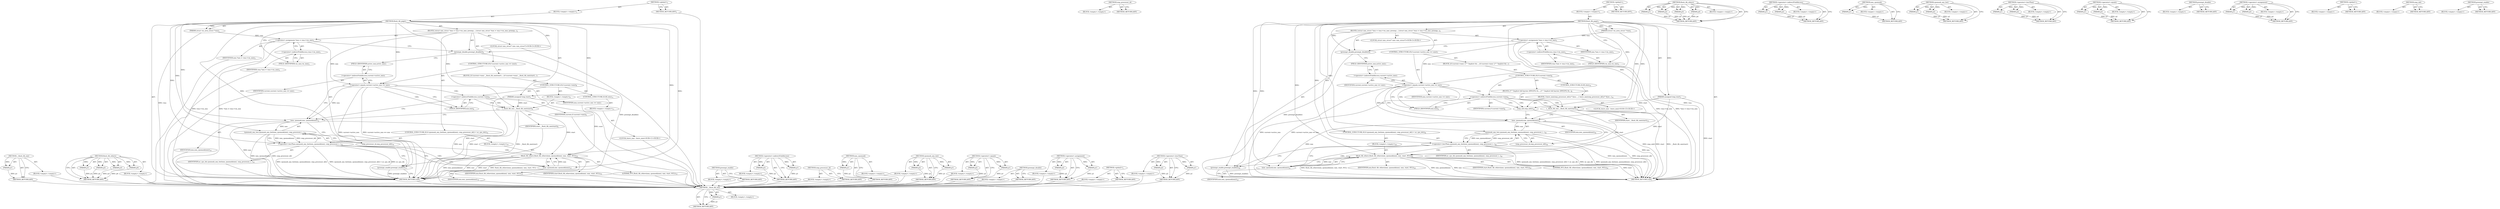 digraph "preempt_enable" {
vulnerable_94 [label=<(METHOD,__flush_tlb_one)>];
vulnerable_95 [label=<(PARAM,p1)>];
vulnerable_96 [label=<(BLOCK,&lt;empty&gt;,&lt;empty&gt;)>];
vulnerable_97 [label=<(METHOD_RETURN,ANY)>];
vulnerable_115 [label=<(METHOD,flush_tlb_others)>];
vulnerable_116 [label=<(PARAM,p1)>];
vulnerable_117 [label=<(PARAM,p2)>];
vulnerable_118 [label=<(PARAM,p3)>];
vulnerable_119 [label=<(PARAM,p4)>];
vulnerable_120 [label=<(BLOCK,&lt;empty&gt;,&lt;empty&gt;)>];
vulnerable_121 [label=<(METHOD_RETURN,ANY)>];
vulnerable_6 [label=<(METHOD,&lt;global&gt;)<SUB>1</SUB>>];
vulnerable_7 [label=<(BLOCK,&lt;empty&gt;,&lt;empty&gt;)<SUB>1</SUB>>];
vulnerable_8 [label=<(METHOD,flush_tlb_page)<SUB>1</SUB>>];
vulnerable_9 [label=<(PARAM,struct vm_area_struct *vma)<SUB>1</SUB>>];
vulnerable_10 [label=<(PARAM,unsigned long start)<SUB>1</SUB>>];
vulnerable_11 [label=<(BLOCK,{
	struct mm_struct *mm = vma-&gt;vm_mm;

 	preemp...,{
	struct mm_struct *mm = vma-&gt;vm_mm;

 	preemp...)<SUB>2</SUB>>];
vulnerable_12 [label="<(LOCAL,struct mm_struct* mm: mm_struct*)<SUB>3</SUB>>"];
vulnerable_13 [label=<(&lt;operator&gt;.assignment,*mm = vma-&gt;vm_mm)<SUB>3</SUB>>];
vulnerable_14 [label=<(IDENTIFIER,mm,*mm = vma-&gt;vm_mm)<SUB>3</SUB>>];
vulnerable_15 [label=<(&lt;operator&gt;.indirectFieldAccess,vma-&gt;vm_mm)<SUB>3</SUB>>];
vulnerable_16 [label=<(IDENTIFIER,vma,*mm = vma-&gt;vm_mm)<SUB>3</SUB>>];
vulnerable_17 [label=<(FIELD_IDENTIFIER,vm_mm,vm_mm)<SUB>3</SUB>>];
vulnerable_18 [label=<(preempt_disable,preempt_disable())<SUB>5</SUB>>];
vulnerable_19 [label=<(CONTROL_STRUCTURE,IF,if (current-&gt;active_mm == mm))<SUB>7</SUB>>];
vulnerable_20 [label=<(&lt;operator&gt;.equals,current-&gt;active_mm == mm)<SUB>7</SUB>>];
vulnerable_21 [label=<(&lt;operator&gt;.indirectFieldAccess,current-&gt;active_mm)<SUB>7</SUB>>];
vulnerable_22 [label=<(IDENTIFIER,current,current-&gt;active_mm == mm)<SUB>7</SUB>>];
vulnerable_23 [label=<(FIELD_IDENTIFIER,active_mm,active_mm)<SUB>7</SUB>>];
vulnerable_24 [label=<(IDENTIFIER,mm,current-&gt;active_mm == mm)<SUB>7</SUB>>];
vulnerable_25 [label=<(BLOCK,{
		if (current-&gt;mm)
 			__flush_tlb_one(start)...,{
		if (current-&gt;mm)
 			__flush_tlb_one(start)...)<SUB>7</SUB>>];
vulnerable_26 [label=<(CONTROL_STRUCTURE,IF,if (current-&gt;mm))<SUB>8</SUB>>];
vulnerable_27 [label=<(&lt;operator&gt;.indirectFieldAccess,current-&gt;mm)<SUB>8</SUB>>];
vulnerable_28 [label=<(IDENTIFIER,current,if (current-&gt;mm))<SUB>8</SUB>>];
vulnerable_29 [label=<(FIELD_IDENTIFIER,mm,mm)<SUB>8</SUB>>];
vulnerable_30 [label=<(BLOCK,&lt;empty&gt;,&lt;empty&gt;)<SUB>9</SUB>>];
vulnerable_31 [label=<(__flush_tlb_one,__flush_tlb_one(start))<SUB>9</SUB>>];
vulnerable_32 [label=<(IDENTIFIER,start,__flush_tlb_one(start))<SUB>9</SUB>>];
vulnerable_33 [label=<(CONTROL_STRUCTURE,ELSE,else)<SUB>11</SUB>>];
vulnerable_34 [label=<(BLOCK,&lt;empty&gt;,&lt;empty&gt;)<SUB>11</SUB>>];
vulnerable_35 [label="<(LOCAL,leave_mm : leave_mm)<SUB>11</SUB>>"];
vulnerable_36 [label=<(CONTROL_STRUCTURE,IF,if (cpumask_any_but(mm_cpumask(mm), smp_processor_id()) &lt; nr_cpu_ids))<SUB>14</SUB>>];
vulnerable_37 [label=<(&lt;operator&gt;.lessThan,cpumask_any_but(mm_cpumask(mm), smp_processor_i...)<SUB>14</SUB>>];
vulnerable_38 [label=<(cpumask_any_but,cpumask_any_but(mm_cpumask(mm), smp_processor_i...)<SUB>14</SUB>>];
vulnerable_39 [label=<(mm_cpumask,mm_cpumask(mm))<SUB>14</SUB>>];
vulnerable_40 [label=<(IDENTIFIER,mm,mm_cpumask(mm))<SUB>14</SUB>>];
vulnerable_41 [label=<(smp_processor_id,smp_processor_id())<SUB>14</SUB>>];
vulnerable_42 [label=<(IDENTIFIER,nr_cpu_ids,cpumask_any_but(mm_cpumask(mm), smp_processor_i...)<SUB>14</SUB>>];
vulnerable_43 [label=<(BLOCK,&lt;empty&gt;,&lt;empty&gt;)<SUB>15</SUB>>];
vulnerable_44 [label=<(flush_tlb_others,flush_tlb_others(mm_cpumask(mm), mm, start, 0UL))<SUB>15</SUB>>];
vulnerable_45 [label=<(mm_cpumask,mm_cpumask(mm))<SUB>15</SUB>>];
vulnerable_46 [label=<(IDENTIFIER,mm,mm_cpumask(mm))<SUB>15</SUB>>];
vulnerable_47 [label=<(IDENTIFIER,mm,flush_tlb_others(mm_cpumask(mm), mm, start, 0UL))<SUB>15</SUB>>];
vulnerable_48 [label=<(IDENTIFIER,start,flush_tlb_others(mm_cpumask(mm), mm, start, 0UL))<SUB>15</SUB>>];
vulnerable_49 [label=<(LITERAL,0UL,flush_tlb_others(mm_cpumask(mm), mm, start, 0UL))<SUB>15</SUB>>];
vulnerable_50 [label=<(preempt_enable,preempt_enable())<SUB>17</SUB>>];
vulnerable_51 [label=<(METHOD_RETURN,void)<SUB>1</SUB>>];
vulnerable_53 [label=<(METHOD_RETURN,ANY)<SUB>1</SUB>>];
vulnerable_122 [label=<(METHOD,preempt_enable)>];
vulnerable_123 [label=<(BLOCK,&lt;empty&gt;,&lt;empty&gt;)>];
vulnerable_124 [label=<(METHOD_RETURN,ANY)>];
vulnerable_81 [label=<(METHOD,&lt;operator&gt;.indirectFieldAccess)>];
vulnerable_82 [label=<(PARAM,p1)>];
vulnerable_83 [label=<(PARAM,p2)>];
vulnerable_84 [label=<(BLOCK,&lt;empty&gt;,&lt;empty&gt;)>];
vulnerable_85 [label=<(METHOD_RETURN,ANY)>];
vulnerable_112 [label=<(METHOD,smp_processor_id)>];
vulnerable_113 [label=<(BLOCK,&lt;empty&gt;,&lt;empty&gt;)>];
vulnerable_114 [label=<(METHOD_RETURN,ANY)>];
vulnerable_108 [label=<(METHOD,mm_cpumask)>];
vulnerable_109 [label=<(PARAM,p1)>];
vulnerable_110 [label=<(BLOCK,&lt;empty&gt;,&lt;empty&gt;)>];
vulnerable_111 [label=<(METHOD_RETURN,ANY)>];
vulnerable_103 [label=<(METHOD,cpumask_any_but)>];
vulnerable_104 [label=<(PARAM,p1)>];
vulnerable_105 [label=<(PARAM,p2)>];
vulnerable_106 [label=<(BLOCK,&lt;empty&gt;,&lt;empty&gt;)>];
vulnerable_107 [label=<(METHOD_RETURN,ANY)>];
vulnerable_89 [label=<(METHOD,&lt;operator&gt;.equals)>];
vulnerable_90 [label=<(PARAM,p1)>];
vulnerable_91 [label=<(PARAM,p2)>];
vulnerable_92 [label=<(BLOCK,&lt;empty&gt;,&lt;empty&gt;)>];
vulnerable_93 [label=<(METHOD_RETURN,ANY)>];
vulnerable_86 [label=<(METHOD,preempt_disable)>];
vulnerable_87 [label=<(BLOCK,&lt;empty&gt;,&lt;empty&gt;)>];
vulnerable_88 [label=<(METHOD_RETURN,ANY)>];
vulnerable_76 [label=<(METHOD,&lt;operator&gt;.assignment)>];
vulnerable_77 [label=<(PARAM,p1)>];
vulnerable_78 [label=<(PARAM,p2)>];
vulnerable_79 [label=<(BLOCK,&lt;empty&gt;,&lt;empty&gt;)>];
vulnerable_80 [label=<(METHOD_RETURN,ANY)>];
vulnerable_70 [label=<(METHOD,&lt;global&gt;)<SUB>1</SUB>>];
vulnerable_71 [label=<(BLOCK,&lt;empty&gt;,&lt;empty&gt;)>];
vulnerable_72 [label=<(METHOD_RETURN,ANY)>];
vulnerable_98 [label=<(METHOD,&lt;operator&gt;.lessThan)>];
vulnerable_99 [label=<(PARAM,p1)>];
vulnerable_100 [label=<(PARAM,p2)>];
vulnerable_101 [label=<(BLOCK,&lt;empty&gt;,&lt;empty&gt;)>];
vulnerable_102 [label=<(METHOD_RETURN,ANY)>];
fixed_95 [label=<(METHOD,__flush_tlb_one)>];
fixed_96 [label=<(PARAM,p1)>];
fixed_97 [label=<(BLOCK,&lt;empty&gt;,&lt;empty&gt;)>];
fixed_98 [label=<(METHOD_RETURN,ANY)>];
fixed_116 [label=<(METHOD,smp_processor_id)>];
fixed_117 [label=<(BLOCK,&lt;empty&gt;,&lt;empty&gt;)>];
fixed_118 [label=<(METHOD_RETURN,ANY)>];
fixed_6 [label=<(METHOD,&lt;global&gt;)<SUB>1</SUB>>];
fixed_7 [label=<(BLOCK,&lt;empty&gt;,&lt;empty&gt;)<SUB>1</SUB>>];
fixed_8 [label=<(METHOD,flush_tlb_page)<SUB>1</SUB>>];
fixed_9 [label=<(PARAM,struct vm_area_struct *vma)<SUB>1</SUB>>];
fixed_10 [label=<(PARAM,unsigned long start)<SUB>1</SUB>>];
fixed_11 [label=<(BLOCK,{
	struct mm_struct *mm = vma-&gt;vm_mm;

 	preemp...,{
	struct mm_struct *mm = vma-&gt;vm_mm;

 	preemp...)<SUB>2</SUB>>];
fixed_12 [label="<(LOCAL,struct mm_struct* mm: mm_struct*)<SUB>3</SUB>>"];
fixed_13 [label=<(&lt;operator&gt;.assignment,*mm = vma-&gt;vm_mm)<SUB>3</SUB>>];
fixed_14 [label=<(IDENTIFIER,mm,*mm = vma-&gt;vm_mm)<SUB>3</SUB>>];
fixed_15 [label=<(&lt;operator&gt;.indirectFieldAccess,vma-&gt;vm_mm)<SUB>3</SUB>>];
fixed_16 [label=<(IDENTIFIER,vma,*mm = vma-&gt;vm_mm)<SUB>3</SUB>>];
fixed_17 [label=<(FIELD_IDENTIFIER,vm_mm,vm_mm)<SUB>3</SUB>>];
fixed_18 [label=<(preempt_disable,preempt_disable())<SUB>5</SUB>>];
fixed_19 [label=<(CONTROL_STRUCTURE,IF,if (current-&gt;active_mm == mm))<SUB>7</SUB>>];
fixed_20 [label=<(&lt;operator&gt;.equals,current-&gt;active_mm == mm)<SUB>7</SUB>>];
fixed_21 [label=<(&lt;operator&gt;.indirectFieldAccess,current-&gt;active_mm)<SUB>7</SUB>>];
fixed_22 [label=<(IDENTIFIER,current,current-&gt;active_mm == mm)<SUB>7</SUB>>];
fixed_23 [label=<(FIELD_IDENTIFIER,active_mm,active_mm)<SUB>7</SUB>>];
fixed_24 [label=<(IDENTIFIER,mm,current-&gt;active_mm == mm)<SUB>7</SUB>>];
fixed_25 [label=<(BLOCK,{
		if (current-&gt;mm) {
			/*
			 * Implicit ful...,{
		if (current-&gt;mm) {
			/*
			 * Implicit ful...)<SUB>7</SUB>>];
fixed_26 [label=<(CONTROL_STRUCTURE,IF,if (current-&gt;mm))<SUB>8</SUB>>];
fixed_27 [label=<(&lt;operator&gt;.indirectFieldAccess,current-&gt;mm)<SUB>8</SUB>>];
fixed_28 [label=<(IDENTIFIER,current,if (current-&gt;mm))<SUB>8</SUB>>];
fixed_29 [label=<(FIELD_IDENTIFIER,mm,mm)<SUB>8</SUB>>];
fixed_30 [label=<(BLOCK,{
			/*
			 * Implicit full barrier (INVLPG) th...,{
			/*
			 * Implicit full barrier (INVLPG) th...)<SUB>8</SUB>>];
fixed_31 [label=<(__flush_tlb_one,__flush_tlb_one(start))<SUB>13</SUB>>];
fixed_32 [label=<(IDENTIFIER,start,__flush_tlb_one(start))<SUB>13</SUB>>];
fixed_33 [label=<(CONTROL_STRUCTURE,ELSE,else)<SUB>14</SUB>>];
fixed_34 [label=<(BLOCK,{
 			leave_mm(smp_processor_id());

			/* Sync...,{
 			leave_mm(smp_processor_id());

			/* Sync...)<SUB>14</SUB>>];
fixed_35 [label="<(LOCAL,leave_mm : leave_mm)<SUB>15</SUB>>"];
fixed_36 [label=<(smp_mb,smp_mb())<SUB>18</SUB>>];
fixed_37 [label=<(CONTROL_STRUCTURE,IF,if (cpumask_any_but(mm_cpumask(mm), smp_processor_id()) &lt; nr_cpu_ids))<SUB>22</SUB>>];
fixed_38 [label=<(&lt;operator&gt;.lessThan,cpumask_any_but(mm_cpumask(mm), smp_processor_i...)<SUB>22</SUB>>];
fixed_39 [label=<(cpumask_any_but,cpumask_any_but(mm_cpumask(mm), smp_processor_i...)<SUB>22</SUB>>];
fixed_40 [label=<(mm_cpumask,mm_cpumask(mm))<SUB>22</SUB>>];
fixed_41 [label=<(IDENTIFIER,mm,mm_cpumask(mm))<SUB>22</SUB>>];
fixed_42 [label=<(smp_processor_id,smp_processor_id())<SUB>22</SUB>>];
fixed_43 [label=<(IDENTIFIER,nr_cpu_ids,cpumask_any_but(mm_cpumask(mm), smp_processor_i...)<SUB>22</SUB>>];
fixed_44 [label=<(BLOCK,&lt;empty&gt;,&lt;empty&gt;)<SUB>23</SUB>>];
fixed_45 [label=<(flush_tlb_others,flush_tlb_others(mm_cpumask(mm), mm, start, 0UL))<SUB>23</SUB>>];
fixed_46 [label=<(mm_cpumask,mm_cpumask(mm))<SUB>23</SUB>>];
fixed_47 [label=<(IDENTIFIER,mm,mm_cpumask(mm))<SUB>23</SUB>>];
fixed_48 [label=<(IDENTIFIER,mm,flush_tlb_others(mm_cpumask(mm), mm, start, 0UL))<SUB>23</SUB>>];
fixed_49 [label=<(IDENTIFIER,start,flush_tlb_others(mm_cpumask(mm), mm, start, 0UL))<SUB>23</SUB>>];
fixed_50 [label=<(LITERAL,0UL,flush_tlb_others(mm_cpumask(mm), mm, start, 0UL))<SUB>23</SUB>>];
fixed_51 [label=<(preempt_enable,preempt_enable())<SUB>25</SUB>>];
fixed_52 [label=<(METHOD_RETURN,void)<SUB>1</SUB>>];
fixed_54 [label=<(METHOD_RETURN,ANY)<SUB>1</SUB>>];
fixed_119 [label=<(METHOD,flush_tlb_others)>];
fixed_120 [label=<(PARAM,p1)>];
fixed_121 [label=<(PARAM,p2)>];
fixed_122 [label=<(PARAM,p3)>];
fixed_123 [label=<(PARAM,p4)>];
fixed_124 [label=<(BLOCK,&lt;empty&gt;,&lt;empty&gt;)>];
fixed_125 [label=<(METHOD_RETURN,ANY)>];
fixed_82 [label=<(METHOD,&lt;operator&gt;.indirectFieldAccess)>];
fixed_83 [label=<(PARAM,p1)>];
fixed_84 [label=<(PARAM,p2)>];
fixed_85 [label=<(BLOCK,&lt;empty&gt;,&lt;empty&gt;)>];
fixed_86 [label=<(METHOD_RETURN,ANY)>];
fixed_112 [label=<(METHOD,mm_cpumask)>];
fixed_113 [label=<(PARAM,p1)>];
fixed_114 [label=<(BLOCK,&lt;empty&gt;,&lt;empty&gt;)>];
fixed_115 [label=<(METHOD_RETURN,ANY)>];
fixed_107 [label=<(METHOD,cpumask_any_but)>];
fixed_108 [label=<(PARAM,p1)>];
fixed_109 [label=<(PARAM,p2)>];
fixed_110 [label=<(BLOCK,&lt;empty&gt;,&lt;empty&gt;)>];
fixed_111 [label=<(METHOD_RETURN,ANY)>];
fixed_102 [label=<(METHOD,&lt;operator&gt;.lessThan)>];
fixed_103 [label=<(PARAM,p1)>];
fixed_104 [label=<(PARAM,p2)>];
fixed_105 [label=<(BLOCK,&lt;empty&gt;,&lt;empty&gt;)>];
fixed_106 [label=<(METHOD_RETURN,ANY)>];
fixed_90 [label=<(METHOD,&lt;operator&gt;.equals)>];
fixed_91 [label=<(PARAM,p1)>];
fixed_92 [label=<(PARAM,p2)>];
fixed_93 [label=<(BLOCK,&lt;empty&gt;,&lt;empty&gt;)>];
fixed_94 [label=<(METHOD_RETURN,ANY)>];
fixed_87 [label=<(METHOD,preempt_disable)>];
fixed_88 [label=<(BLOCK,&lt;empty&gt;,&lt;empty&gt;)>];
fixed_89 [label=<(METHOD_RETURN,ANY)>];
fixed_77 [label=<(METHOD,&lt;operator&gt;.assignment)>];
fixed_78 [label=<(PARAM,p1)>];
fixed_79 [label=<(PARAM,p2)>];
fixed_80 [label=<(BLOCK,&lt;empty&gt;,&lt;empty&gt;)>];
fixed_81 [label=<(METHOD_RETURN,ANY)>];
fixed_71 [label=<(METHOD,&lt;global&gt;)<SUB>1</SUB>>];
fixed_72 [label=<(BLOCK,&lt;empty&gt;,&lt;empty&gt;)>];
fixed_73 [label=<(METHOD_RETURN,ANY)>];
fixed_99 [label=<(METHOD,smp_mb)>];
fixed_100 [label=<(BLOCK,&lt;empty&gt;,&lt;empty&gt;)>];
fixed_101 [label=<(METHOD_RETURN,ANY)>];
fixed_126 [label=<(METHOD,preempt_enable)>];
fixed_127 [label=<(BLOCK,&lt;empty&gt;,&lt;empty&gt;)>];
fixed_128 [label=<(METHOD_RETURN,ANY)>];
vulnerable_94 -> vulnerable_95  [key=0, label="AST: "];
vulnerable_94 -> vulnerable_95  [key=1, label="DDG: "];
vulnerable_94 -> vulnerable_96  [key=0, label="AST: "];
vulnerable_94 -> vulnerable_97  [key=0, label="AST: "];
vulnerable_94 -> vulnerable_97  [key=1, label="CFG: "];
vulnerable_95 -> vulnerable_97  [key=0, label="DDG: p1"];
vulnerable_96 -> fixed_95  [key=0];
vulnerable_97 -> fixed_95  [key=0];
vulnerable_115 -> vulnerable_116  [key=0, label="AST: "];
vulnerable_115 -> vulnerable_116  [key=1, label="DDG: "];
vulnerable_115 -> vulnerable_120  [key=0, label="AST: "];
vulnerable_115 -> vulnerable_117  [key=0, label="AST: "];
vulnerable_115 -> vulnerable_117  [key=1, label="DDG: "];
vulnerable_115 -> vulnerable_121  [key=0, label="AST: "];
vulnerable_115 -> vulnerable_121  [key=1, label="CFG: "];
vulnerable_115 -> vulnerable_118  [key=0, label="AST: "];
vulnerable_115 -> vulnerable_118  [key=1, label="DDG: "];
vulnerable_115 -> vulnerable_119  [key=0, label="AST: "];
vulnerable_115 -> vulnerable_119  [key=1, label="DDG: "];
vulnerable_116 -> vulnerable_121  [key=0, label="DDG: p1"];
vulnerable_117 -> vulnerable_121  [key=0, label="DDG: p2"];
vulnerable_118 -> vulnerable_121  [key=0, label="DDG: p3"];
vulnerable_119 -> vulnerable_121  [key=0, label="DDG: p4"];
vulnerable_120 -> fixed_95  [key=0];
vulnerable_121 -> fixed_95  [key=0];
vulnerable_6 -> vulnerable_7  [key=0, label="AST: "];
vulnerable_6 -> vulnerable_53  [key=0, label="AST: "];
vulnerable_6 -> vulnerable_53  [key=1, label="CFG: "];
vulnerable_7 -> vulnerable_8  [key=0, label="AST: "];
vulnerable_8 -> vulnerable_9  [key=0, label="AST: "];
vulnerable_8 -> vulnerable_9  [key=1, label="DDG: "];
vulnerable_8 -> vulnerable_10  [key=0, label="AST: "];
vulnerable_8 -> vulnerable_10  [key=1, label="DDG: "];
vulnerable_8 -> vulnerable_11  [key=0, label="AST: "];
vulnerable_8 -> vulnerable_51  [key=0, label="AST: "];
vulnerable_8 -> vulnerable_17  [key=0, label="CFG: "];
vulnerable_8 -> vulnerable_18  [key=0, label="DDG: "];
vulnerable_8 -> vulnerable_50  [key=0, label="DDG: "];
vulnerable_8 -> vulnerable_20  [key=0, label="DDG: "];
vulnerable_8 -> vulnerable_37  [key=0, label="DDG: "];
vulnerable_8 -> vulnerable_38  [key=0, label="DDG: "];
vulnerable_8 -> vulnerable_44  [key=0, label="DDG: "];
vulnerable_8 -> vulnerable_39  [key=0, label="DDG: "];
vulnerable_8 -> vulnerable_45  [key=0, label="DDG: "];
vulnerable_8 -> vulnerable_31  [key=0, label="DDG: "];
vulnerable_9 -> vulnerable_51  [key=0, label="DDG: vma"];
vulnerable_9 -> vulnerable_13  [key=0, label="DDG: vma"];
vulnerable_10 -> vulnerable_51  [key=0, label="DDG: start"];
vulnerable_10 -> vulnerable_44  [key=0, label="DDG: start"];
vulnerable_10 -> vulnerable_31  [key=0, label="DDG: start"];
vulnerable_11 -> vulnerable_12  [key=0, label="AST: "];
vulnerable_11 -> vulnerable_13  [key=0, label="AST: "];
vulnerable_11 -> vulnerable_18  [key=0, label="AST: "];
vulnerable_11 -> vulnerable_19  [key=0, label="AST: "];
vulnerable_11 -> vulnerable_36  [key=0, label="AST: "];
vulnerable_11 -> vulnerable_50  [key=0, label="AST: "];
vulnerable_12 -> fixed_95  [key=0];
vulnerable_13 -> vulnerable_14  [key=0, label="AST: "];
vulnerable_13 -> vulnerable_15  [key=0, label="AST: "];
vulnerable_13 -> vulnerable_18  [key=0, label="CFG: "];
vulnerable_13 -> vulnerable_51  [key=0, label="DDG: vma-&gt;vm_mm"];
vulnerable_13 -> vulnerable_51  [key=1, label="DDG: *mm = vma-&gt;vm_mm"];
vulnerable_13 -> vulnerable_20  [key=0, label="DDG: mm"];
vulnerable_14 -> fixed_95  [key=0];
vulnerable_15 -> vulnerable_16  [key=0, label="AST: "];
vulnerable_15 -> vulnerable_17  [key=0, label="AST: "];
vulnerable_15 -> vulnerable_13  [key=0, label="CFG: "];
vulnerable_16 -> fixed_95  [key=0];
vulnerable_17 -> vulnerable_15  [key=0, label="CFG: "];
vulnerable_18 -> vulnerable_23  [key=0, label="CFG: "];
vulnerable_18 -> vulnerable_51  [key=0, label="DDG: preempt_disable()"];
vulnerable_19 -> vulnerable_20  [key=0, label="AST: "];
vulnerable_19 -> vulnerable_25  [key=0, label="AST: "];
vulnerable_20 -> vulnerable_21  [key=0, label="AST: "];
vulnerable_20 -> vulnerable_24  [key=0, label="AST: "];
vulnerable_20 -> vulnerable_29  [key=0, label="CFG: "];
vulnerable_20 -> vulnerable_29  [key=1, label="CDG: "];
vulnerable_20 -> vulnerable_39  [key=0, label="CFG: "];
vulnerable_20 -> vulnerable_39  [key=1, label="DDG: mm"];
vulnerable_20 -> vulnerable_51  [key=0, label="DDG: current-&gt;active_mm"];
vulnerable_20 -> vulnerable_51  [key=1, label="DDG: current-&gt;active_mm == mm"];
vulnerable_20 -> vulnerable_27  [key=0, label="CDG: "];
vulnerable_21 -> vulnerable_22  [key=0, label="AST: "];
vulnerable_21 -> vulnerable_23  [key=0, label="AST: "];
vulnerable_21 -> vulnerable_20  [key=0, label="CFG: "];
vulnerable_22 -> fixed_95  [key=0];
vulnerable_23 -> vulnerable_21  [key=0, label="CFG: "];
vulnerable_24 -> fixed_95  [key=0];
vulnerable_25 -> vulnerable_26  [key=0, label="AST: "];
vulnerable_26 -> vulnerable_27  [key=0, label="AST: "];
vulnerable_26 -> vulnerable_30  [key=0, label="AST: "];
vulnerable_26 -> vulnerable_33  [key=0, label="AST: "];
vulnerable_27 -> vulnerable_28  [key=0, label="AST: "];
vulnerable_27 -> vulnerable_29  [key=0, label="AST: "];
vulnerable_27 -> vulnerable_31  [key=0, label="CFG: "];
vulnerable_27 -> vulnerable_31  [key=1, label="CDG: "];
vulnerable_27 -> vulnerable_39  [key=0, label="CFG: "];
vulnerable_28 -> fixed_95  [key=0];
vulnerable_29 -> vulnerable_27  [key=0, label="CFG: "];
vulnerable_30 -> vulnerable_31  [key=0, label="AST: "];
vulnerable_31 -> vulnerable_32  [key=0, label="AST: "];
vulnerable_31 -> vulnerable_39  [key=0, label="CFG: "];
vulnerable_31 -> vulnerable_51  [key=0, label="DDG: start"];
vulnerable_31 -> vulnerable_51  [key=1, label="DDG: __flush_tlb_one(start)"];
vulnerable_31 -> vulnerable_44  [key=0, label="DDG: start"];
vulnerable_32 -> fixed_95  [key=0];
vulnerable_33 -> vulnerable_34  [key=0, label="AST: "];
vulnerable_34 -> vulnerable_35  [key=0, label="AST: "];
vulnerable_35 -> fixed_95  [key=0];
vulnerable_36 -> vulnerable_37  [key=0, label="AST: "];
vulnerable_36 -> vulnerable_43  [key=0, label="AST: "];
vulnerable_37 -> vulnerable_38  [key=0, label="AST: "];
vulnerable_37 -> vulnerable_42  [key=0, label="AST: "];
vulnerable_37 -> vulnerable_50  [key=0, label="CFG: "];
vulnerable_37 -> vulnerable_45  [key=0, label="CFG: "];
vulnerable_37 -> vulnerable_45  [key=1, label="CDG: "];
vulnerable_37 -> vulnerable_51  [key=0, label="DDG: cpumask_any_but(mm_cpumask(mm), smp_processor_id())"];
vulnerable_37 -> vulnerable_51  [key=1, label="DDG: cpumask_any_but(mm_cpumask(mm), smp_processor_id()) &lt; nr_cpu_ids"];
vulnerable_37 -> vulnerable_51  [key=2, label="DDG: nr_cpu_ids"];
vulnerable_37 -> vulnerable_44  [key=0, label="CDG: "];
vulnerable_38 -> vulnerable_39  [key=0, label="AST: "];
vulnerable_38 -> vulnerable_41  [key=0, label="AST: "];
vulnerable_38 -> vulnerable_37  [key=0, label="CFG: "];
vulnerable_38 -> vulnerable_37  [key=1, label="DDG: mm_cpumask(mm)"];
vulnerable_38 -> vulnerable_37  [key=2, label="DDG: smp_processor_id()"];
vulnerable_38 -> vulnerable_51  [key=0, label="DDG: mm_cpumask(mm)"];
vulnerable_38 -> vulnerable_51  [key=1, label="DDG: smp_processor_id()"];
vulnerable_39 -> vulnerable_40  [key=0, label="AST: "];
vulnerable_39 -> vulnerable_41  [key=0, label="CFG: "];
vulnerable_39 -> vulnerable_51  [key=0, label="DDG: mm"];
vulnerable_39 -> vulnerable_38  [key=0, label="DDG: mm"];
vulnerable_39 -> vulnerable_45  [key=0, label="DDG: mm"];
vulnerable_40 -> fixed_95  [key=0];
vulnerable_41 -> vulnerable_38  [key=0, label="CFG: "];
vulnerable_42 -> fixed_95  [key=0];
vulnerable_43 -> vulnerable_44  [key=0, label="AST: "];
vulnerable_44 -> vulnerable_45  [key=0, label="AST: "];
vulnerable_44 -> vulnerable_47  [key=0, label="AST: "];
vulnerable_44 -> vulnerable_48  [key=0, label="AST: "];
vulnerable_44 -> vulnerable_49  [key=0, label="AST: "];
vulnerable_44 -> vulnerable_50  [key=0, label="CFG: "];
vulnerable_44 -> vulnerable_51  [key=0, label="DDG: mm_cpumask(mm)"];
vulnerable_44 -> vulnerable_51  [key=1, label="DDG: mm"];
vulnerable_44 -> vulnerable_51  [key=2, label="DDG: start"];
vulnerable_44 -> vulnerable_51  [key=3, label="DDG: flush_tlb_others(mm_cpumask(mm), mm, start, 0UL)"];
vulnerable_45 -> vulnerable_46  [key=0, label="AST: "];
vulnerable_45 -> vulnerable_44  [key=0, label="CFG: "];
vulnerable_45 -> vulnerable_44  [key=1, label="DDG: mm"];
vulnerable_46 -> fixed_95  [key=0];
vulnerable_47 -> fixed_95  [key=0];
vulnerable_48 -> fixed_95  [key=0];
vulnerable_49 -> fixed_95  [key=0];
vulnerable_50 -> vulnerable_51  [key=0, label="CFG: "];
vulnerable_50 -> vulnerable_51  [key=1, label="DDG: preempt_enable()"];
vulnerable_51 -> fixed_95  [key=0];
vulnerable_53 -> fixed_95  [key=0];
vulnerable_122 -> vulnerable_123  [key=0, label="AST: "];
vulnerable_122 -> vulnerable_124  [key=0, label="AST: "];
vulnerable_122 -> vulnerable_124  [key=1, label="CFG: "];
vulnerable_123 -> fixed_95  [key=0];
vulnerable_124 -> fixed_95  [key=0];
vulnerable_81 -> vulnerable_82  [key=0, label="AST: "];
vulnerable_81 -> vulnerable_82  [key=1, label="DDG: "];
vulnerable_81 -> vulnerable_84  [key=0, label="AST: "];
vulnerable_81 -> vulnerable_83  [key=0, label="AST: "];
vulnerable_81 -> vulnerable_83  [key=1, label="DDG: "];
vulnerable_81 -> vulnerable_85  [key=0, label="AST: "];
vulnerable_81 -> vulnerable_85  [key=1, label="CFG: "];
vulnerable_82 -> vulnerable_85  [key=0, label="DDG: p1"];
vulnerable_83 -> vulnerable_85  [key=0, label="DDG: p2"];
vulnerable_84 -> fixed_95  [key=0];
vulnerable_85 -> fixed_95  [key=0];
vulnerable_112 -> vulnerable_113  [key=0, label="AST: "];
vulnerable_112 -> vulnerable_114  [key=0, label="AST: "];
vulnerable_112 -> vulnerable_114  [key=1, label="CFG: "];
vulnerable_113 -> fixed_95  [key=0];
vulnerable_114 -> fixed_95  [key=0];
vulnerable_108 -> vulnerable_109  [key=0, label="AST: "];
vulnerable_108 -> vulnerable_109  [key=1, label="DDG: "];
vulnerable_108 -> vulnerable_110  [key=0, label="AST: "];
vulnerable_108 -> vulnerable_111  [key=0, label="AST: "];
vulnerable_108 -> vulnerable_111  [key=1, label="CFG: "];
vulnerable_109 -> vulnerable_111  [key=0, label="DDG: p1"];
vulnerable_110 -> fixed_95  [key=0];
vulnerable_111 -> fixed_95  [key=0];
vulnerable_103 -> vulnerable_104  [key=0, label="AST: "];
vulnerable_103 -> vulnerable_104  [key=1, label="DDG: "];
vulnerable_103 -> vulnerable_106  [key=0, label="AST: "];
vulnerable_103 -> vulnerable_105  [key=0, label="AST: "];
vulnerable_103 -> vulnerable_105  [key=1, label="DDG: "];
vulnerable_103 -> vulnerable_107  [key=0, label="AST: "];
vulnerable_103 -> vulnerable_107  [key=1, label="CFG: "];
vulnerable_104 -> vulnerable_107  [key=0, label="DDG: p1"];
vulnerable_105 -> vulnerable_107  [key=0, label="DDG: p2"];
vulnerable_106 -> fixed_95  [key=0];
vulnerable_107 -> fixed_95  [key=0];
vulnerable_89 -> vulnerable_90  [key=0, label="AST: "];
vulnerable_89 -> vulnerable_90  [key=1, label="DDG: "];
vulnerable_89 -> vulnerable_92  [key=0, label="AST: "];
vulnerable_89 -> vulnerable_91  [key=0, label="AST: "];
vulnerable_89 -> vulnerable_91  [key=1, label="DDG: "];
vulnerable_89 -> vulnerable_93  [key=0, label="AST: "];
vulnerable_89 -> vulnerable_93  [key=1, label="CFG: "];
vulnerable_90 -> vulnerable_93  [key=0, label="DDG: p1"];
vulnerable_91 -> vulnerable_93  [key=0, label="DDG: p2"];
vulnerable_92 -> fixed_95  [key=0];
vulnerable_93 -> fixed_95  [key=0];
vulnerable_86 -> vulnerable_87  [key=0, label="AST: "];
vulnerable_86 -> vulnerable_88  [key=0, label="AST: "];
vulnerable_86 -> vulnerable_88  [key=1, label="CFG: "];
vulnerable_87 -> fixed_95  [key=0];
vulnerable_88 -> fixed_95  [key=0];
vulnerable_76 -> vulnerable_77  [key=0, label="AST: "];
vulnerable_76 -> vulnerable_77  [key=1, label="DDG: "];
vulnerable_76 -> vulnerable_79  [key=0, label="AST: "];
vulnerable_76 -> vulnerable_78  [key=0, label="AST: "];
vulnerable_76 -> vulnerable_78  [key=1, label="DDG: "];
vulnerable_76 -> vulnerable_80  [key=0, label="AST: "];
vulnerable_76 -> vulnerable_80  [key=1, label="CFG: "];
vulnerable_77 -> vulnerable_80  [key=0, label="DDG: p1"];
vulnerable_78 -> vulnerable_80  [key=0, label="DDG: p2"];
vulnerable_79 -> fixed_95  [key=0];
vulnerable_80 -> fixed_95  [key=0];
vulnerable_70 -> vulnerable_71  [key=0, label="AST: "];
vulnerable_70 -> vulnerable_72  [key=0, label="AST: "];
vulnerable_70 -> vulnerable_72  [key=1, label="CFG: "];
vulnerable_71 -> fixed_95  [key=0];
vulnerable_72 -> fixed_95  [key=0];
vulnerable_98 -> vulnerable_99  [key=0, label="AST: "];
vulnerable_98 -> vulnerable_99  [key=1, label="DDG: "];
vulnerable_98 -> vulnerable_101  [key=0, label="AST: "];
vulnerable_98 -> vulnerable_100  [key=0, label="AST: "];
vulnerable_98 -> vulnerable_100  [key=1, label="DDG: "];
vulnerable_98 -> vulnerable_102  [key=0, label="AST: "];
vulnerable_98 -> vulnerable_102  [key=1, label="CFG: "];
vulnerable_99 -> vulnerable_102  [key=0, label="DDG: p1"];
vulnerable_100 -> vulnerable_102  [key=0, label="DDG: p2"];
vulnerable_101 -> fixed_95  [key=0];
vulnerable_102 -> fixed_95  [key=0];
fixed_95 -> fixed_96  [key=0, label="AST: "];
fixed_95 -> fixed_96  [key=1, label="DDG: "];
fixed_95 -> fixed_97  [key=0, label="AST: "];
fixed_95 -> fixed_98  [key=0, label="AST: "];
fixed_95 -> fixed_98  [key=1, label="CFG: "];
fixed_96 -> fixed_98  [key=0, label="DDG: p1"];
fixed_116 -> fixed_117  [key=0, label="AST: "];
fixed_116 -> fixed_118  [key=0, label="AST: "];
fixed_116 -> fixed_118  [key=1, label="CFG: "];
fixed_6 -> fixed_7  [key=0, label="AST: "];
fixed_6 -> fixed_54  [key=0, label="AST: "];
fixed_6 -> fixed_54  [key=1, label="CFG: "];
fixed_7 -> fixed_8  [key=0, label="AST: "];
fixed_8 -> fixed_9  [key=0, label="AST: "];
fixed_8 -> fixed_9  [key=1, label="DDG: "];
fixed_8 -> fixed_10  [key=0, label="AST: "];
fixed_8 -> fixed_10  [key=1, label="DDG: "];
fixed_8 -> fixed_11  [key=0, label="AST: "];
fixed_8 -> fixed_52  [key=0, label="AST: "];
fixed_8 -> fixed_17  [key=0, label="CFG: "];
fixed_8 -> fixed_18  [key=0, label="DDG: "];
fixed_8 -> fixed_51  [key=0, label="DDG: "];
fixed_8 -> fixed_20  [key=0, label="DDG: "];
fixed_8 -> fixed_38  [key=0, label="DDG: "];
fixed_8 -> fixed_39  [key=0, label="DDG: "];
fixed_8 -> fixed_45  [key=0, label="DDG: "];
fixed_8 -> fixed_40  [key=0, label="DDG: "];
fixed_8 -> fixed_46  [key=0, label="DDG: "];
fixed_8 -> fixed_31  [key=0, label="DDG: "];
fixed_8 -> fixed_36  [key=0, label="DDG: "];
fixed_9 -> fixed_52  [key=0, label="DDG: vma"];
fixed_9 -> fixed_13  [key=0, label="DDG: vma"];
fixed_10 -> fixed_52  [key=0, label="DDG: start"];
fixed_10 -> fixed_45  [key=0, label="DDG: start"];
fixed_10 -> fixed_31  [key=0, label="DDG: start"];
fixed_11 -> fixed_12  [key=0, label="AST: "];
fixed_11 -> fixed_13  [key=0, label="AST: "];
fixed_11 -> fixed_18  [key=0, label="AST: "];
fixed_11 -> fixed_19  [key=0, label="AST: "];
fixed_11 -> fixed_37  [key=0, label="AST: "];
fixed_11 -> fixed_51  [key=0, label="AST: "];
fixed_13 -> fixed_14  [key=0, label="AST: "];
fixed_13 -> fixed_15  [key=0, label="AST: "];
fixed_13 -> fixed_18  [key=0, label="CFG: "];
fixed_13 -> fixed_52  [key=0, label="DDG: vma-&gt;vm_mm"];
fixed_13 -> fixed_52  [key=1, label="DDG: *mm = vma-&gt;vm_mm"];
fixed_13 -> fixed_20  [key=0, label="DDG: mm"];
fixed_15 -> fixed_16  [key=0, label="AST: "];
fixed_15 -> fixed_17  [key=0, label="AST: "];
fixed_15 -> fixed_13  [key=0, label="CFG: "];
fixed_17 -> fixed_15  [key=0, label="CFG: "];
fixed_18 -> fixed_23  [key=0, label="CFG: "];
fixed_18 -> fixed_52  [key=0, label="DDG: preempt_disable()"];
fixed_19 -> fixed_20  [key=0, label="AST: "];
fixed_19 -> fixed_25  [key=0, label="AST: "];
fixed_20 -> fixed_21  [key=0, label="AST: "];
fixed_20 -> fixed_24  [key=0, label="AST: "];
fixed_20 -> fixed_29  [key=0, label="CFG: "];
fixed_20 -> fixed_29  [key=1, label="CDG: "];
fixed_20 -> fixed_40  [key=0, label="CFG: "];
fixed_20 -> fixed_40  [key=1, label="DDG: mm"];
fixed_20 -> fixed_52  [key=0, label="DDG: current-&gt;active_mm"];
fixed_20 -> fixed_52  [key=1, label="DDG: current-&gt;active_mm == mm"];
fixed_20 -> fixed_27  [key=0, label="CDG: "];
fixed_21 -> fixed_22  [key=0, label="AST: "];
fixed_21 -> fixed_23  [key=0, label="AST: "];
fixed_21 -> fixed_20  [key=0, label="CFG: "];
fixed_23 -> fixed_21  [key=0, label="CFG: "];
fixed_25 -> fixed_26  [key=0, label="AST: "];
fixed_26 -> fixed_27  [key=0, label="AST: "];
fixed_26 -> fixed_30  [key=0, label="AST: "];
fixed_26 -> fixed_33  [key=0, label="AST: "];
fixed_27 -> fixed_28  [key=0, label="AST: "];
fixed_27 -> fixed_29  [key=0, label="AST: "];
fixed_27 -> fixed_36  [key=0, label="CFG: "];
fixed_27 -> fixed_36  [key=1, label="CDG: "];
fixed_27 -> fixed_31  [key=0, label="CFG: "];
fixed_27 -> fixed_31  [key=1, label="CDG: "];
fixed_29 -> fixed_27  [key=0, label="CFG: "];
fixed_30 -> fixed_31  [key=0, label="AST: "];
fixed_31 -> fixed_32  [key=0, label="AST: "];
fixed_31 -> fixed_40  [key=0, label="CFG: "];
fixed_31 -> fixed_52  [key=0, label="DDG: start"];
fixed_31 -> fixed_52  [key=1, label="DDG: __flush_tlb_one(start)"];
fixed_31 -> fixed_45  [key=0, label="DDG: start"];
fixed_33 -> fixed_34  [key=0, label="AST: "];
fixed_34 -> fixed_35  [key=0, label="AST: "];
fixed_34 -> fixed_36  [key=0, label="AST: "];
fixed_36 -> fixed_40  [key=0, label="CFG: "];
fixed_36 -> fixed_52  [key=0, label="DDG: smp_mb()"];
fixed_37 -> fixed_38  [key=0, label="AST: "];
fixed_37 -> fixed_44  [key=0, label="AST: "];
fixed_38 -> fixed_39  [key=0, label="AST: "];
fixed_38 -> fixed_43  [key=0, label="AST: "];
fixed_38 -> fixed_51  [key=0, label="CFG: "];
fixed_38 -> fixed_46  [key=0, label="CFG: "];
fixed_38 -> fixed_46  [key=1, label="CDG: "];
fixed_38 -> fixed_52  [key=0, label="DDG: cpumask_any_but(mm_cpumask(mm), smp_processor_id())"];
fixed_38 -> fixed_52  [key=1, label="DDG: cpumask_any_but(mm_cpumask(mm), smp_processor_id()) &lt; nr_cpu_ids"];
fixed_38 -> fixed_52  [key=2, label="DDG: nr_cpu_ids"];
fixed_38 -> fixed_45  [key=0, label="CDG: "];
fixed_39 -> fixed_40  [key=0, label="AST: "];
fixed_39 -> fixed_42  [key=0, label="AST: "];
fixed_39 -> fixed_38  [key=0, label="CFG: "];
fixed_39 -> fixed_38  [key=1, label="DDG: mm_cpumask(mm)"];
fixed_39 -> fixed_38  [key=2, label="DDG: smp_processor_id()"];
fixed_39 -> fixed_52  [key=0, label="DDG: mm_cpumask(mm)"];
fixed_39 -> fixed_52  [key=1, label="DDG: smp_processor_id()"];
fixed_40 -> fixed_41  [key=0, label="AST: "];
fixed_40 -> fixed_42  [key=0, label="CFG: "];
fixed_40 -> fixed_52  [key=0, label="DDG: mm"];
fixed_40 -> fixed_39  [key=0, label="DDG: mm"];
fixed_40 -> fixed_46  [key=0, label="DDG: mm"];
fixed_42 -> fixed_39  [key=0, label="CFG: "];
fixed_44 -> fixed_45  [key=0, label="AST: "];
fixed_45 -> fixed_46  [key=0, label="AST: "];
fixed_45 -> fixed_48  [key=0, label="AST: "];
fixed_45 -> fixed_49  [key=0, label="AST: "];
fixed_45 -> fixed_50  [key=0, label="AST: "];
fixed_45 -> fixed_51  [key=0, label="CFG: "];
fixed_45 -> fixed_52  [key=0, label="DDG: mm_cpumask(mm)"];
fixed_45 -> fixed_52  [key=1, label="DDG: mm"];
fixed_45 -> fixed_52  [key=2, label="DDG: start"];
fixed_45 -> fixed_52  [key=3, label="DDG: flush_tlb_others(mm_cpumask(mm), mm, start, 0UL)"];
fixed_46 -> fixed_47  [key=0, label="AST: "];
fixed_46 -> fixed_45  [key=0, label="CFG: "];
fixed_46 -> fixed_45  [key=1, label="DDG: mm"];
fixed_51 -> fixed_52  [key=0, label="CFG: "];
fixed_51 -> fixed_52  [key=1, label="DDG: preempt_enable()"];
fixed_119 -> fixed_120  [key=0, label="AST: "];
fixed_119 -> fixed_120  [key=1, label="DDG: "];
fixed_119 -> fixed_124  [key=0, label="AST: "];
fixed_119 -> fixed_121  [key=0, label="AST: "];
fixed_119 -> fixed_121  [key=1, label="DDG: "];
fixed_119 -> fixed_125  [key=0, label="AST: "];
fixed_119 -> fixed_125  [key=1, label="CFG: "];
fixed_119 -> fixed_122  [key=0, label="AST: "];
fixed_119 -> fixed_122  [key=1, label="DDG: "];
fixed_119 -> fixed_123  [key=0, label="AST: "];
fixed_119 -> fixed_123  [key=1, label="DDG: "];
fixed_120 -> fixed_125  [key=0, label="DDG: p1"];
fixed_121 -> fixed_125  [key=0, label="DDG: p2"];
fixed_122 -> fixed_125  [key=0, label="DDG: p3"];
fixed_123 -> fixed_125  [key=0, label="DDG: p4"];
fixed_82 -> fixed_83  [key=0, label="AST: "];
fixed_82 -> fixed_83  [key=1, label="DDG: "];
fixed_82 -> fixed_85  [key=0, label="AST: "];
fixed_82 -> fixed_84  [key=0, label="AST: "];
fixed_82 -> fixed_84  [key=1, label="DDG: "];
fixed_82 -> fixed_86  [key=0, label="AST: "];
fixed_82 -> fixed_86  [key=1, label="CFG: "];
fixed_83 -> fixed_86  [key=0, label="DDG: p1"];
fixed_84 -> fixed_86  [key=0, label="DDG: p2"];
fixed_112 -> fixed_113  [key=0, label="AST: "];
fixed_112 -> fixed_113  [key=1, label="DDG: "];
fixed_112 -> fixed_114  [key=0, label="AST: "];
fixed_112 -> fixed_115  [key=0, label="AST: "];
fixed_112 -> fixed_115  [key=1, label="CFG: "];
fixed_113 -> fixed_115  [key=0, label="DDG: p1"];
fixed_107 -> fixed_108  [key=0, label="AST: "];
fixed_107 -> fixed_108  [key=1, label="DDG: "];
fixed_107 -> fixed_110  [key=0, label="AST: "];
fixed_107 -> fixed_109  [key=0, label="AST: "];
fixed_107 -> fixed_109  [key=1, label="DDG: "];
fixed_107 -> fixed_111  [key=0, label="AST: "];
fixed_107 -> fixed_111  [key=1, label="CFG: "];
fixed_108 -> fixed_111  [key=0, label="DDG: p1"];
fixed_109 -> fixed_111  [key=0, label="DDG: p2"];
fixed_102 -> fixed_103  [key=0, label="AST: "];
fixed_102 -> fixed_103  [key=1, label="DDG: "];
fixed_102 -> fixed_105  [key=0, label="AST: "];
fixed_102 -> fixed_104  [key=0, label="AST: "];
fixed_102 -> fixed_104  [key=1, label="DDG: "];
fixed_102 -> fixed_106  [key=0, label="AST: "];
fixed_102 -> fixed_106  [key=1, label="CFG: "];
fixed_103 -> fixed_106  [key=0, label="DDG: p1"];
fixed_104 -> fixed_106  [key=0, label="DDG: p2"];
fixed_90 -> fixed_91  [key=0, label="AST: "];
fixed_90 -> fixed_91  [key=1, label="DDG: "];
fixed_90 -> fixed_93  [key=0, label="AST: "];
fixed_90 -> fixed_92  [key=0, label="AST: "];
fixed_90 -> fixed_92  [key=1, label="DDG: "];
fixed_90 -> fixed_94  [key=0, label="AST: "];
fixed_90 -> fixed_94  [key=1, label="CFG: "];
fixed_91 -> fixed_94  [key=0, label="DDG: p1"];
fixed_92 -> fixed_94  [key=0, label="DDG: p2"];
fixed_87 -> fixed_88  [key=0, label="AST: "];
fixed_87 -> fixed_89  [key=0, label="AST: "];
fixed_87 -> fixed_89  [key=1, label="CFG: "];
fixed_77 -> fixed_78  [key=0, label="AST: "];
fixed_77 -> fixed_78  [key=1, label="DDG: "];
fixed_77 -> fixed_80  [key=0, label="AST: "];
fixed_77 -> fixed_79  [key=0, label="AST: "];
fixed_77 -> fixed_79  [key=1, label="DDG: "];
fixed_77 -> fixed_81  [key=0, label="AST: "];
fixed_77 -> fixed_81  [key=1, label="CFG: "];
fixed_78 -> fixed_81  [key=0, label="DDG: p1"];
fixed_79 -> fixed_81  [key=0, label="DDG: p2"];
fixed_71 -> fixed_72  [key=0, label="AST: "];
fixed_71 -> fixed_73  [key=0, label="AST: "];
fixed_71 -> fixed_73  [key=1, label="CFG: "];
fixed_99 -> fixed_100  [key=0, label="AST: "];
fixed_99 -> fixed_101  [key=0, label="AST: "];
fixed_99 -> fixed_101  [key=1, label="CFG: "];
fixed_126 -> fixed_127  [key=0, label="AST: "];
fixed_126 -> fixed_128  [key=0, label="AST: "];
fixed_126 -> fixed_128  [key=1, label="CFG: "];
}
